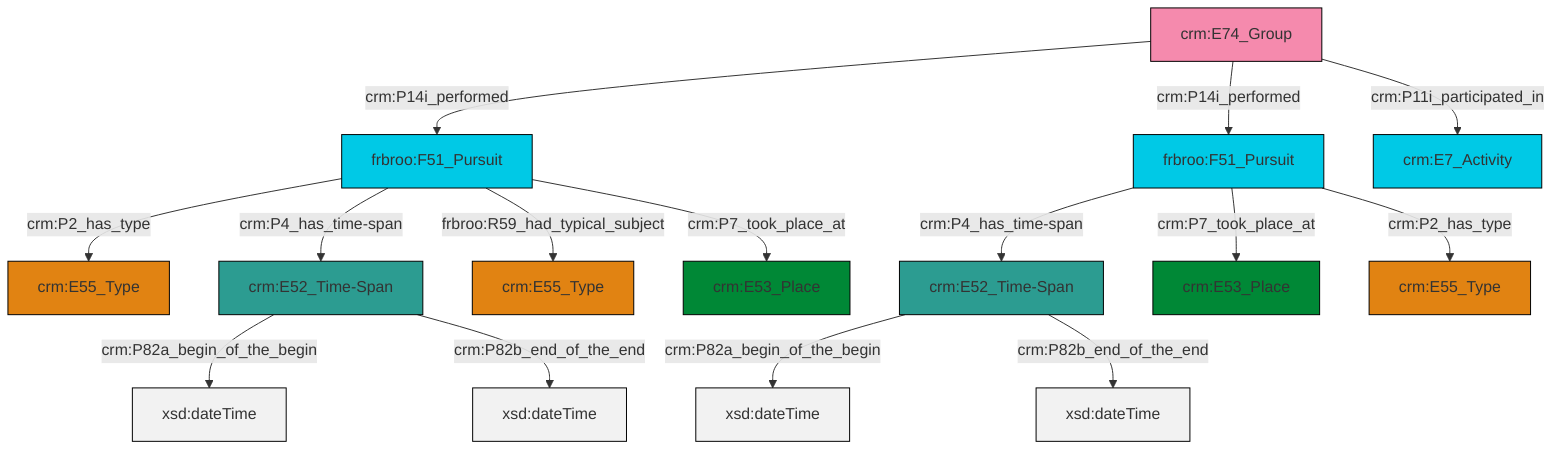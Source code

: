 graph TD
classDef Literal fill:#f2f2f2,stroke:#000000;
classDef CRM_Entity fill:#FFFFFF,stroke:#000000;
classDef Temporal_Entity fill:#00C9E6, stroke:#000000;
classDef Type fill:#E18312, stroke:#000000;
classDef Time-Span fill:#2C9C91, stroke:#000000;
classDef Appellation fill:#FFEB7F, stroke:#000000;
classDef Place fill:#008836, stroke:#000000;
classDef Persistent_Item fill:#B266B2, stroke:#000000;
classDef Conceptual_Object fill:#FFD700, stroke:#000000;
classDef Physical_Thing fill:#D2B48C, stroke:#000000;
classDef Actor fill:#f58aad, stroke:#000000;
classDef PC_Classes fill:#4ce600, stroke:#000000;
classDef Multi fill:#cccccc,stroke:#000000;

0["frbroo:F51_Pursuit"]:::Temporal_Entity -->|crm:P4_has_time-span| 1["crm:E52_Time-Span"]:::Time-Span
10["frbroo:F51_Pursuit"]:::Temporal_Entity -->|crm:P2_has_type| 2["crm:E55_Type"]:::Type
0["frbroo:F51_Pursuit"]:::Temporal_Entity -->|crm:P7_took_place_at| 14["crm:E53_Place"]:::Place
8["crm:E52_Time-Span"]:::Time-Span -->|crm:P82a_begin_of_the_begin| 15[xsd:dateTime]:::Literal
16["crm:E74_Group"]:::Actor -->|crm:P14i_performed| 10["frbroo:F51_Pursuit"]:::Temporal_Entity
1["crm:E52_Time-Span"]:::Time-Span -->|crm:P82a_begin_of_the_begin| 19[xsd:dateTime]:::Literal
16["crm:E74_Group"]:::Actor -->|crm:P14i_performed| 0["frbroo:F51_Pursuit"]:::Temporal_Entity
10["frbroo:F51_Pursuit"]:::Temporal_Entity -->|crm:P4_has_time-span| 8["crm:E52_Time-Span"]:::Time-Span
10["frbroo:F51_Pursuit"]:::Temporal_Entity -->|frbroo:R59_had_typical_subject| 4["crm:E55_Type"]:::Type
16["crm:E74_Group"]:::Actor -->|crm:P11i_participated_in| 6["crm:E7_Activity"]:::Temporal_Entity
8["crm:E52_Time-Span"]:::Time-Span -->|crm:P82b_end_of_the_end| 23[xsd:dateTime]:::Literal
1["crm:E52_Time-Span"]:::Time-Span -->|crm:P82b_end_of_the_end| 24[xsd:dateTime]:::Literal
0["frbroo:F51_Pursuit"]:::Temporal_Entity -->|crm:P2_has_type| 11["crm:E55_Type"]:::Type
10["frbroo:F51_Pursuit"]:::Temporal_Entity -->|crm:P7_took_place_at| 25["crm:E53_Place"]:::Place